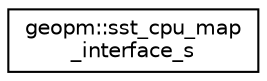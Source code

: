 digraph "Graphical Class Hierarchy"
{
 // LATEX_PDF_SIZE
  edge [fontname="Helvetica",fontsize="10",labelfontname="Helvetica",labelfontsize="10"];
  node [fontname="Helvetica",fontsize="10",shape=record];
  rankdir="LR";
  Node0 [label="geopm::sst_cpu_map\l_interface_s",height=0.2,width=0.4,color="black", fillcolor="white", style="filled",URL="$structgeopm_1_1sst__cpu__map__interface__s.html",tooltip="A single mapping of logical CPU index to punit CPU."];
}
